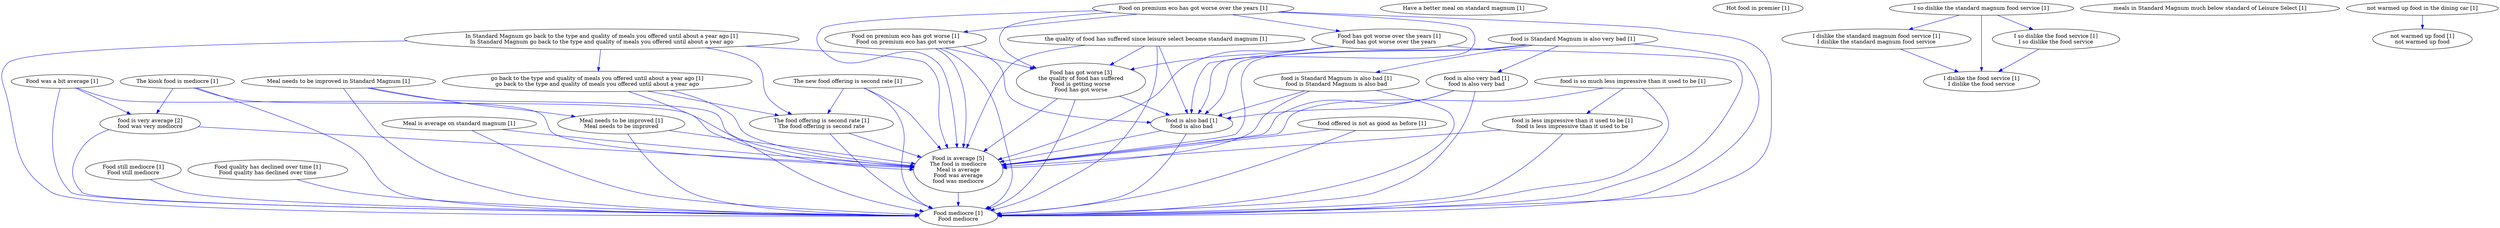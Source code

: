 digraph collapsedGraph {
"food is very average [2]\nfood was very mediocre""Food has got worse [3]\nthe quality of food has suffered\nFood is getting worse\nFood has got worse""Food is average [5]\nThe food is mediocre\nMeal is average\nFood was average\nfood was mediocre""Food still mediocre [1]\nFood still mediocre""Food mediocre [1]\nFood mediocre""Food quality has declined over time [1]\nFood quality has declined over time""Food on premium eco has got worse over the years [1]""Food on premium eco has got worse [1]\nFood on premium eco has got worse""Food has got worse over the years [1]\nFood has got worse over the years""Food was a bit average [1]""Have a better meal on standard magnum [1]""Hot food in premier [1]""I so dislike the standard magnum food service [1]""I dislike the standard magnum food service [1]\nI dislike the standard magnum food service""I dislike the food service [1]\nI dislike the food service""I so dislike the food service [1]\nI so dislike the food service""In Standard Magnum go back to the type and quality of meals you offered until about a year ago [1]\nIn Standard Magnum go back to the type and quality of meals you offered until about a year ago""go back to the type and quality of meals you offered until about a year ago [1]\ngo back to the type and quality of meals you offered until about a year ago""Meal is average on standard magnum [1]""Meal needs to be improved in Standard Magnum [1]""Meal needs to be improved [1]\nMeal needs to be improved""The kiosk food is mediocre [1]""The new food offering is second rate [1]""The food offering is second rate [1]\nThe food offering is second rate""food is Standard Magnum is also very bad [1]""food is Standard Magnum is also bad [1]\nfood is Standard Magnum is also bad""food is also bad [1]\nfood is also bad""food is also very bad [1]\nfood is also very bad""food is so much less impressive than it used to be [1]""food is less impressive than it used to be [1]\nfood is less impressive than it used to be""food offered is not as good as before [1]""meals in Standard Magnum much below standard of Leisure Select [1]""not warmed up food in the dining car [1]""not warmed up food [1]\nnot warmed up food""the quality of food has suffered since leisure select became standard magnum [1]""food is Standard Magnum is also very bad [1]" -> "Food mediocre [1]\nFood mediocre" [color=blue]
"food is Standard Magnum is also very bad [1]" -> "Food is average [5]\nThe food is mediocre\nMeal is average\nFood was average\nfood was mediocre" [color=blue]
"Meal needs to be improved [1]\nMeal needs to be improved" -> "Food is average [5]\nThe food is mediocre\nMeal is average\nFood was average\nfood was mediocre" [color=blue]
"Meal needs to be improved [1]\nMeal needs to be improved" -> "Food mediocre [1]\nFood mediocre" [color=blue]
"Meal needs to be improved in Standard Magnum [1]" -> "Food is average [5]\nThe food is mediocre\nMeal is average\nFood was average\nfood was mediocre" [color=blue]
"the quality of food has suffered since leisure select became standard magnum [1]" -> "Food is average [5]\nThe food is mediocre\nMeal is average\nFood was average\nfood was mediocre" [color=blue]
"the quality of food has suffered since leisure select became standard magnum [1]" -> "Food mediocre [1]\nFood mediocre" [color=blue]
"the quality of food has suffered since leisure select became standard magnum [1]" -> "food is also bad [1]\nfood is also bad" [color=blue]
"the quality of food has suffered since leisure select became standard magnum [1]" -> "Food has got worse [3]\nthe quality of food has suffered\nFood is getting worse\nFood has got worse" [color=blue]
"Food has got worse [3]\nthe quality of food has suffered\nFood is getting worse\nFood has got worse" -> "Food is average [5]\nThe food is mediocre\nMeal is average\nFood was average\nfood was mediocre" [color=blue]
"Food has got worse [3]\nthe quality of food has suffered\nFood is getting worse\nFood has got worse" -> "food is also bad [1]\nfood is also bad" [color=blue]
"Meal is average on standard magnum [1]" -> "Food is average [5]\nThe food is mediocre\nMeal is average\nFood was average\nfood was mediocre" [color=blue]
"food is very average [2]\nfood was very mediocre" -> "Food is average [5]\nThe food is mediocre\nMeal is average\nFood was average\nfood was mediocre" [color=blue]
"food is very average [2]\nfood was very mediocre" -> "Food mediocre [1]\nFood mediocre" [color=blue]
"The food offering is second rate [1]\nThe food offering is second rate" -> "Food mediocre [1]\nFood mediocre" [color=blue]
"The food offering is second rate [1]\nThe food offering is second rate" -> "Food is average [5]\nThe food is mediocre\nMeal is average\nFood was average\nfood was mediocre" [color=blue]
"food is also very bad [1]\nfood is also very bad" -> "Food is average [5]\nThe food is mediocre\nMeal is average\nFood was average\nfood was mediocre" [color=blue]
"Meal needs to be improved in Standard Magnum [1]" -> "Food mediocre [1]\nFood mediocre" [color=blue]
"food is also bad [1]\nfood is also bad" -> "Food mediocre [1]\nFood mediocre" [color=blue]
"Meal is average on standard magnum [1]" -> "Food mediocre [1]\nFood mediocre" [color=blue]
"food is also bad [1]\nfood is also bad" -> "Food is average [5]\nThe food is mediocre\nMeal is average\nFood was average\nfood was mediocre" [color=blue]
"The new food offering is second rate [1]" -> "Food is average [5]\nThe food is mediocre\nMeal is average\nFood was average\nfood was mediocre" [color=blue]
"In Standard Magnum go back to the type and quality of meals you offered until about a year ago [1]\nIn Standard Magnum go back to the type and quality of meals you offered until about a year ago" -> "Food mediocre [1]\nFood mediocre" [color=blue]
"Food on premium eco has got worse over the years [1]" -> "Food is average [5]\nThe food is mediocre\nMeal is average\nFood was average\nfood was mediocre" [color=blue]
"In Standard Magnum go back to the type and quality of meals you offered until about a year ago [1]\nIn Standard Magnum go back to the type and quality of meals you offered until about a year ago" -> "Food is average [5]\nThe food is mediocre\nMeal is average\nFood was average\nfood was mediocre" [color=blue]
"Food was a bit average [1]" -> "food is very average [2]\nfood was very mediocre" [color=blue]
"food offered is not as good as before [1]" -> "Food is average [5]\nThe food is mediocre\nMeal is average\nFood was average\nfood was mediocre" [color=blue]
"Food on premium eco has got worse over the years [1]" -> "Food mediocre [1]\nFood mediocre" [color=blue]
"The new food offering is second rate [1]" -> "Food mediocre [1]\nFood mediocre" [color=blue]
"go back to the type and quality of meals you offered until about a year ago [1]\ngo back to the type and quality of meals you offered until about a year ago" -> "Food mediocre [1]\nFood mediocre" [color=blue]
"Food on premium eco has got worse over the years [1]" -> "food is also bad [1]\nfood is also bad" [color=blue]
"go back to the type and quality of meals you offered until about a year ago [1]\ngo back to the type and quality of meals you offered until about a year ago" -> "Food is average [5]\nThe food is mediocre\nMeal is average\nFood was average\nfood was mediocre" [color=blue]
"Food is average [5]\nThe food is mediocre\nMeal is average\nFood was average\nfood was mediocre" -> "Food mediocre [1]\nFood mediocre" [color=blue]
"Food on premium eco has got worse [1]\nFood on premium eco has got worse" -> "Food is average [5]\nThe food is mediocre\nMeal is average\nFood was average\nfood was mediocre" [color=blue]
"The kiosk food is mediocre [1]" -> "food is very average [2]\nfood was very mediocre" [color=blue]
"Food on premium eco has got worse [1]\nFood on premium eco has got worse" -> "food is also bad [1]\nfood is also bad" [color=blue]
"food is so much less impressive than it used to be [1]" -> "Food is average [5]\nThe food is mediocre\nMeal is average\nFood was average\nfood was mediocre" [color=blue]
"food is Standard Magnum is also bad [1]\nfood is Standard Magnum is also bad" -> "Food mediocre [1]\nFood mediocre" [color=blue]
"food is Standard Magnum is also bad [1]\nfood is Standard Magnum is also bad" -> "Food is average [5]\nThe food is mediocre\nMeal is average\nFood was average\nfood was mediocre" [color=blue]
"Food has got worse over the years [1]\nFood has got worse over the years" -> "Food mediocre [1]\nFood mediocre" [color=blue]
"Food on premium eco has got worse [1]\nFood on premium eco has got worse" -> "Food mediocre [1]\nFood mediocre" [color=blue]
"Food has got worse over the years [1]\nFood has got worse over the years" -> "food is also bad [1]\nfood is also bad" [color=blue]
"Food has got worse over the years [1]\nFood has got worse over the years" -> "Food is average [5]\nThe food is mediocre\nMeal is average\nFood was average\nfood was mediocre" [color=blue]
"Food on premium eco has got worse [1]\nFood on premium eco has got worse" -> "Food has got worse [3]\nthe quality of food has suffered\nFood is getting worse\nFood has got worse" [color=blue]
"go back to the type and quality of meals you offered until about a year ago [1]\ngo back to the type and quality of meals you offered until about a year ago" -> "The food offering is second rate [1]\nThe food offering is second rate" [color=blue]
"food is so much less impressive than it used to be [1]" -> "Food mediocre [1]\nFood mediocre" [color=blue]
"Food has got worse [3]\nthe quality of food has suffered\nFood is getting worse\nFood has got worse" -> "Food mediocre [1]\nFood mediocre" [color=blue]
"Food quality has declined over time [1]\nFood quality has declined over time" -> "Food mediocre [1]\nFood mediocre" [color=blue]
"Food was a bit average [1]" -> "Food is average [5]\nThe food is mediocre\nMeal is average\nFood was average\nfood was mediocre" [color=blue]
"Food was a bit average [1]" -> "Food mediocre [1]\nFood mediocre" [color=blue]
"Food on premium eco has got worse over the years [1]" -> "Food has got worse [3]\nthe quality of food has suffered\nFood is getting worse\nFood has got worse" [color=blue]
"food offered is not as good as before [1]" -> "Food mediocre [1]\nFood mediocre" [color=blue]
"food is also very bad [1]\nfood is also very bad" -> "Food mediocre [1]\nFood mediocre" [color=blue]
"food is less impressive than it used to be [1]\nfood is less impressive than it used to be" -> "Food mediocre [1]\nFood mediocre" [color=blue]
"food is less impressive than it used to be [1]\nfood is less impressive than it used to be" -> "Food is average [5]\nThe food is mediocre\nMeal is average\nFood was average\nfood was mediocre" [color=blue]
"The kiosk food is mediocre [1]" -> "Food is average [5]\nThe food is mediocre\nMeal is average\nFood was average\nfood was mediocre" [color=blue]
"In Standard Magnum go back to the type and quality of meals you offered until about a year ago [1]\nIn Standard Magnum go back to the type and quality of meals you offered until about a year ago" -> "The food offering is second rate [1]\nThe food offering is second rate" [color=blue]
"The kiosk food is mediocre [1]" -> "Food mediocre [1]\nFood mediocre" [color=blue]
"Food has got worse over the years [1]\nFood has got worse over the years" -> "Food has got worse [3]\nthe quality of food has suffered\nFood is getting worse\nFood has got worse" [color=blue]
"Food still mediocre [1]\nFood still mediocre" -> "Food mediocre [1]\nFood mediocre" [color=blue]
"Food on premium eco has got worse over the years [1]" -> "Food on premium eco has got worse [1]\nFood on premium eco has got worse" [color=blue]
"Food on premium eco has got worse over the years [1]" -> "Food has got worse over the years [1]\nFood has got worse over the years" [color=blue]
"I so dislike the standard magnum food service [1]" -> "I dislike the standard magnum food service [1]\nI dislike the standard magnum food service" [color=blue]
"I dislike the standard magnum food service [1]\nI dislike the standard magnum food service" -> "I dislike the food service [1]\nI dislike the food service" [color=blue]
"I so dislike the standard magnum food service [1]" -> "I so dislike the food service [1]\nI so dislike the food service" [color=blue]
"I so dislike the food service [1]\nI so dislike the food service" -> "I dislike the food service [1]\nI dislike the food service" [color=blue]
"I so dislike the standard magnum food service [1]" -> "I dislike the food service [1]\nI dislike the food service" [color=blue]
"In Standard Magnum go back to the type and quality of meals you offered until about a year ago [1]\nIn Standard Magnum go back to the type and quality of meals you offered until about a year ago" -> "go back to the type and quality of meals you offered until about a year ago [1]\ngo back to the type and quality of meals you offered until about a year ago" [color=blue]
"Meal needs to be improved in Standard Magnum [1]" -> "Meal needs to be improved [1]\nMeal needs to be improved" [color=blue]
"The new food offering is second rate [1]" -> "The food offering is second rate [1]\nThe food offering is second rate" [color=blue]
"food is Standard Magnum is also very bad [1]" -> "food is Standard Magnum is also bad [1]\nfood is Standard Magnum is also bad" [color=blue]
"food is Standard Magnum is also bad [1]\nfood is Standard Magnum is also bad" -> "food is also bad [1]\nfood is also bad" [color=blue]
"food is Standard Magnum is also very bad [1]" -> "food is also very bad [1]\nfood is also very bad" [color=blue]
"food is also very bad [1]\nfood is also very bad" -> "food is also bad [1]\nfood is also bad" [color=blue]
"food is Standard Magnum is also very bad [1]" -> "food is also bad [1]\nfood is also bad" [color=blue]
"food is so much less impressive than it used to be [1]" -> "food is less impressive than it used to be [1]\nfood is less impressive than it used to be" [color=blue]
"not warmed up food in the dining car [1]" -> "not warmed up food [1]\nnot warmed up food" [color=blue]
}